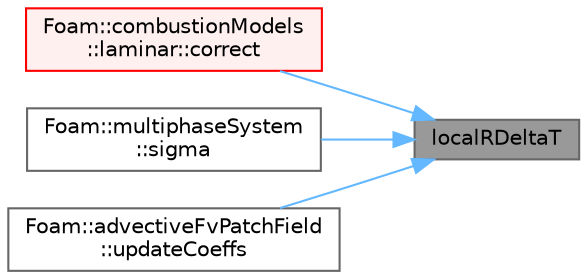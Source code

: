 digraph "localRDeltaT"
{
 // LATEX_PDF_SIZE
  bgcolor="transparent";
  edge [fontname=Helvetica,fontsize=10,labelfontname=Helvetica,labelfontsize=10];
  node [fontname=Helvetica,fontsize=10,shape=box,height=0.2,width=0.4];
  rankdir="RL";
  Node1 [id="Node000001",label="localRDeltaT",height=0.2,width=0.4,color="gray40", fillcolor="grey60", style="filled", fontcolor="black",tooltip=" "];
  Node1 -> Node2 [id="edge1_Node000001_Node000002",dir="back",color="steelblue1",style="solid",tooltip=" "];
  Node2 [id="Node000002",label="Foam::combustionModels\l::laminar::correct",height=0.2,width=0.4,color="red", fillcolor="#FFF0F0", style="filled",URL="$classFoam_1_1combustionModels_1_1laminar.html#a3ae44b28050c3aa494c1d8e18cf618c1",tooltip=" "];
  Node1 -> Node4 [id="edge2_Node000001_Node000004",dir="back",color="steelblue1",style="solid",tooltip=" "];
  Node4 [id="Node000004",label="Foam::multiphaseSystem\l::sigma",height=0.2,width=0.4,color="grey40", fillcolor="white", style="filled",URL="$classFoam_1_1multiphaseSystem.html#a3fae5a994d40ca103c8e50696ddb54bd",tooltip=" "];
  Node1 -> Node5 [id="edge3_Node000001_Node000005",dir="back",color="steelblue1",style="solid",tooltip=" "];
  Node5 [id="Node000005",label="Foam::advectiveFvPatchField\l::updateCoeffs",height=0.2,width=0.4,color="grey40", fillcolor="white", style="filled",URL="$classFoam_1_1advectiveFvPatchField.html#a7e24eafac629d3733181cd942d4c902f",tooltip=" "];
}
